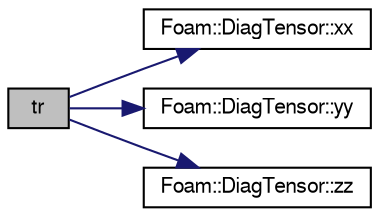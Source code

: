 digraph "tr"
{
  bgcolor="transparent";
  edge [fontname="FreeSans",fontsize="10",labelfontname="FreeSans",labelfontsize="10"];
  node [fontname="FreeSans",fontsize="10",shape=record];
  rankdir="LR";
  Node116269 [label="tr",height=0.2,width=0.4,color="black", fillcolor="grey75", style="filled", fontcolor="black"];
  Node116269 -> Node116270 [color="midnightblue",fontsize="10",style="solid",fontname="FreeSans"];
  Node116270 [label="Foam::DiagTensor::xx",height=0.2,width=0.4,color="black",URL="$a27646.html#a1b97c7c1ed81b4fb23da8dcb71a8cd2a"];
  Node116269 -> Node116271 [color="midnightblue",fontsize="10",style="solid",fontname="FreeSans"];
  Node116271 [label="Foam::DiagTensor::yy",height=0.2,width=0.4,color="black",URL="$a27646.html#aba9d77023a5662b9c2d3639d5de555a0"];
  Node116269 -> Node116272 [color="midnightblue",fontsize="10",style="solid",fontname="FreeSans"];
  Node116272 [label="Foam::DiagTensor::zz",height=0.2,width=0.4,color="black",URL="$a27646.html#a831c4848d01bfcc8d717b7ef92f2cd4b"];
}
